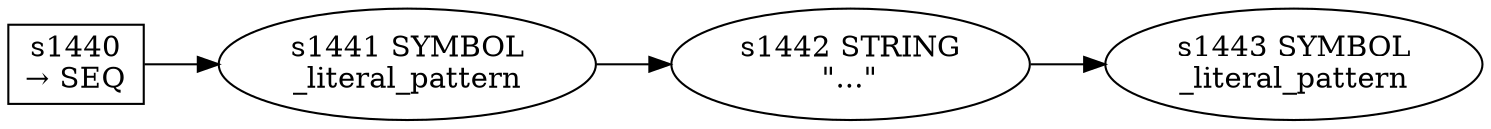
  digraph range_pattern {
  
    rankdir=LR;
  
    s1440 [label="s1440\n&rarr; SEQ", shape=record, fixedsize=false, peripheries=1];
  s1441 [label="s1441 SYMBOL\n_literal_pattern" href="rust-grammar.json._literal_pattern.dot.svg"];
  s1440 -> s1441 [];
  s1442 [label="s1442 STRING\n\"...\""];
  s1441 -> s1442 [];
  s1443 [label="s1443 SYMBOL\n_literal_pattern" href="rust-grammar.json._literal_pattern.dot.svg"];
  s1442 -> s1443 [];
  
  }
  